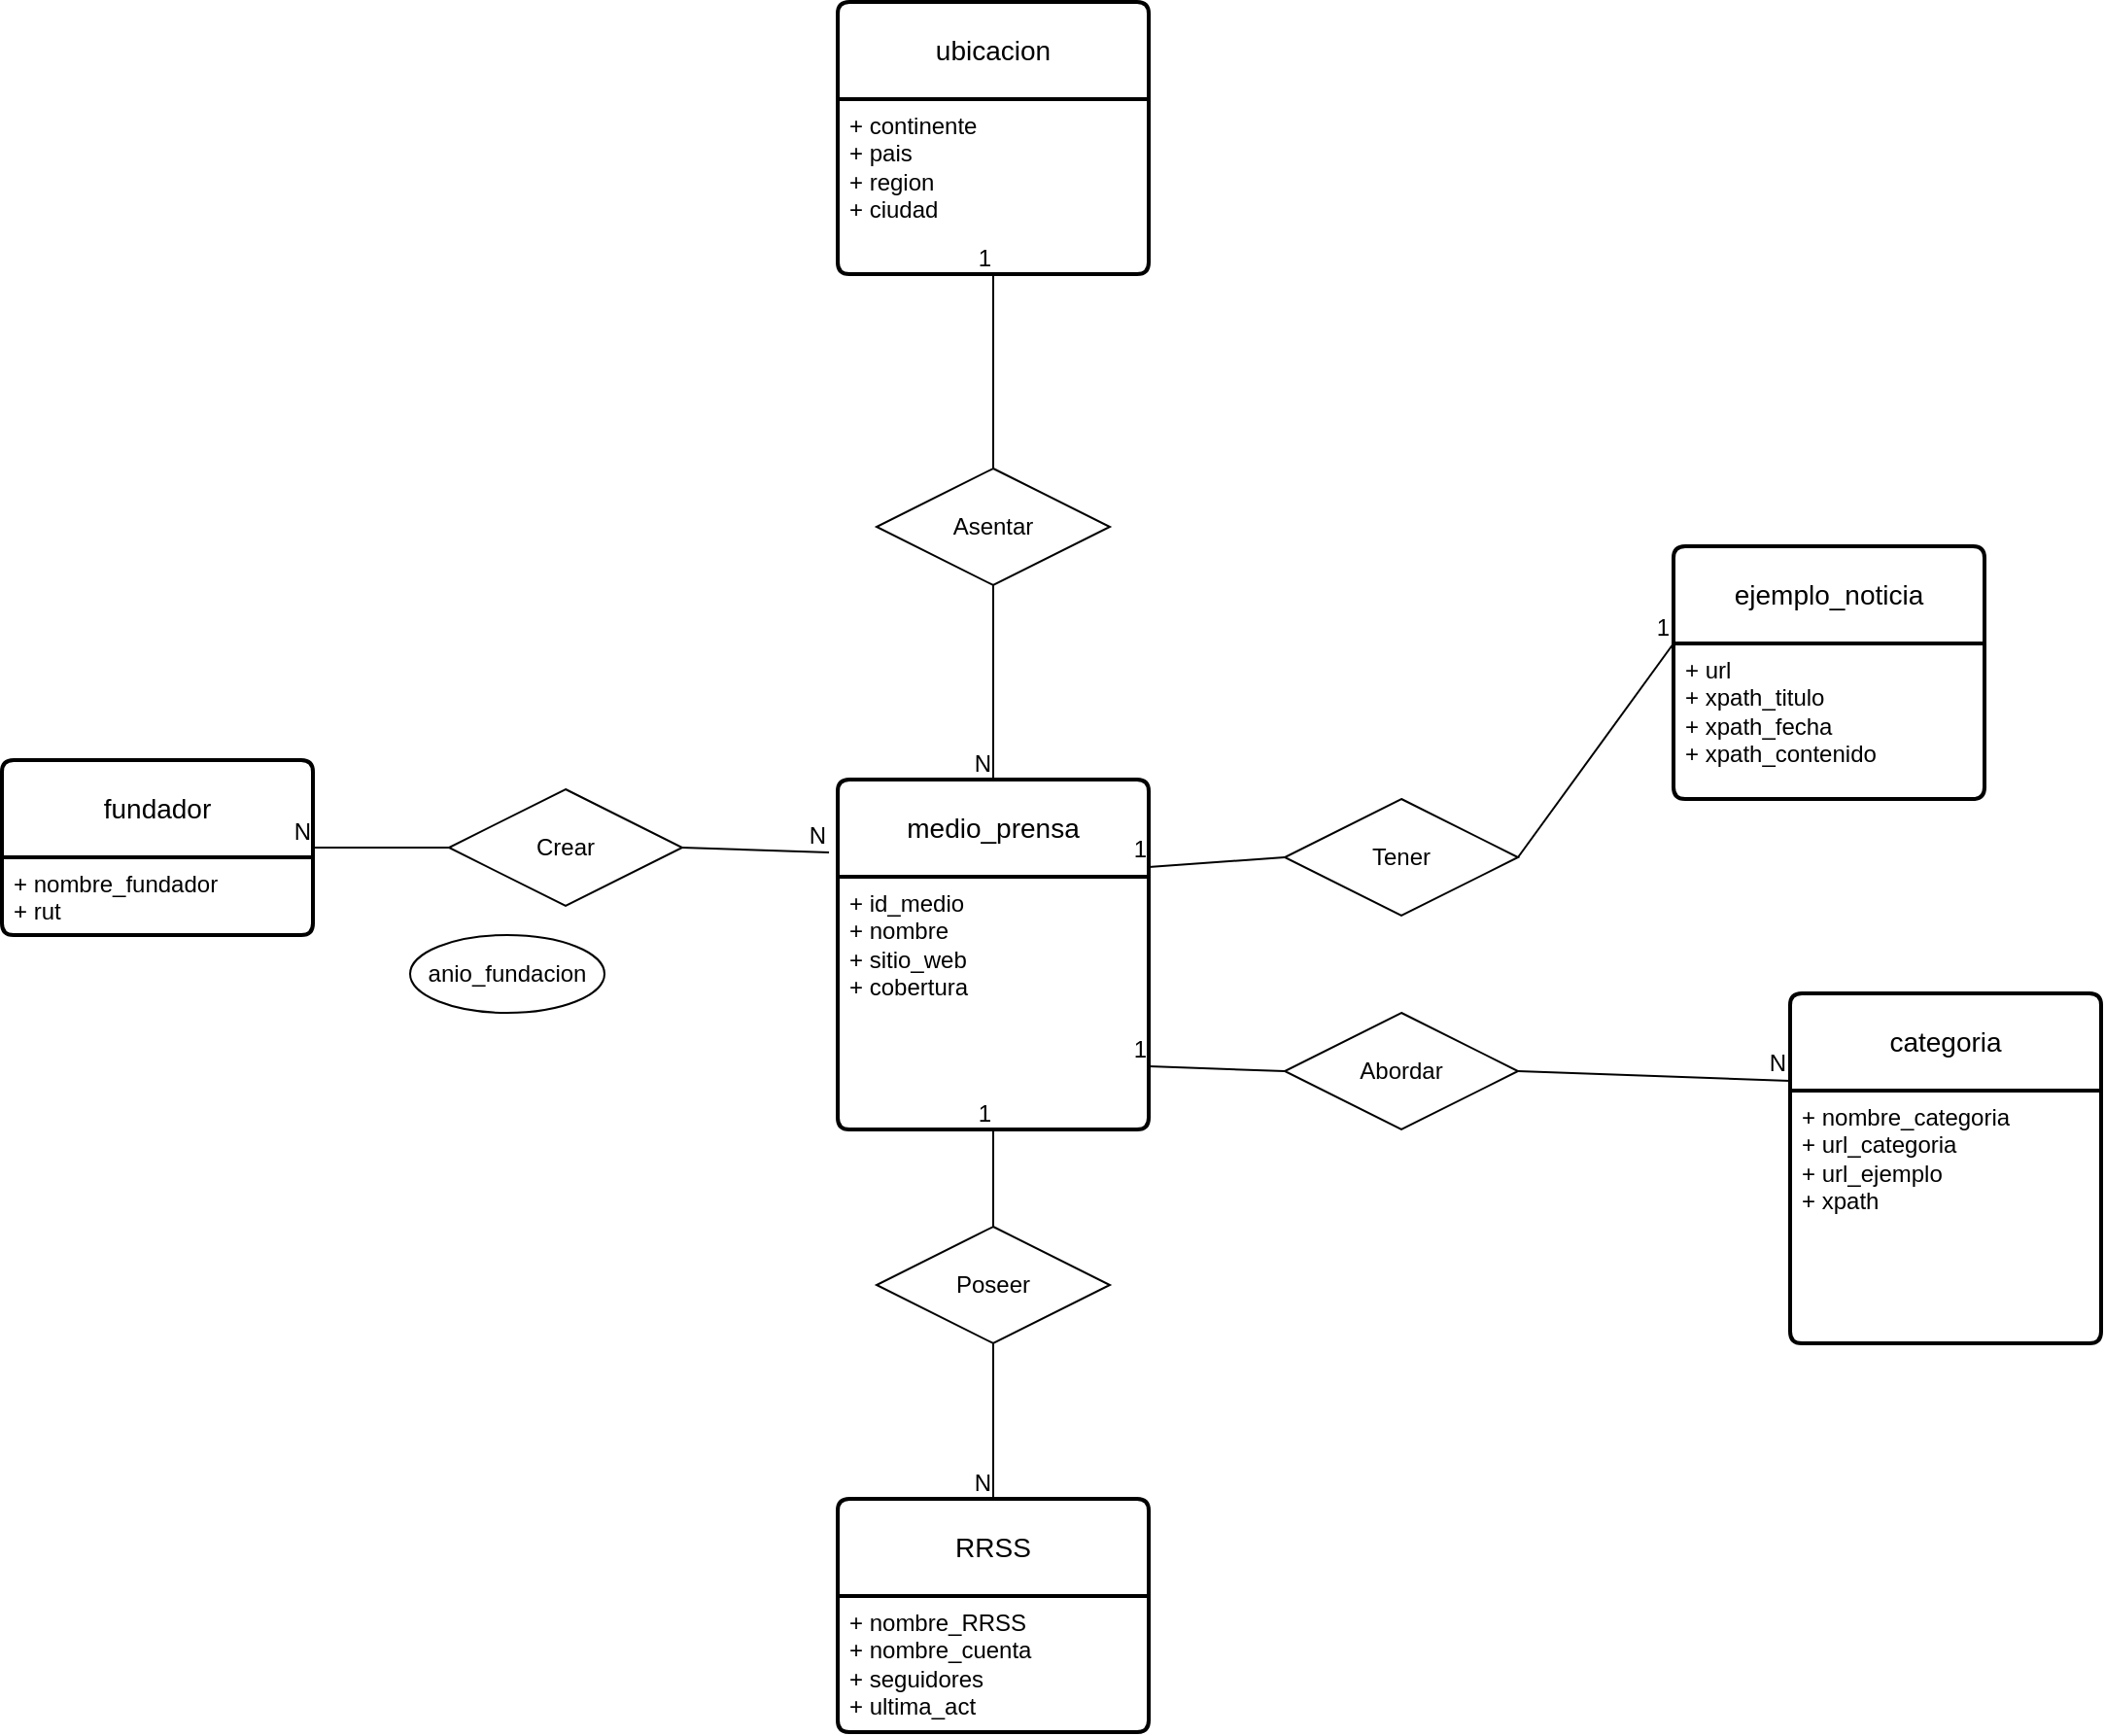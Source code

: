 <mxfile version="21.3.7" type="device">
  <diagram id="R2lEEEUBdFMjLlhIrx00" name="Page-1">
    <mxGraphModel dx="3074" dy="2151" grid="1" gridSize="10" guides="1" tooltips="1" connect="1" arrows="1" fold="1" page="1" pageScale="1" pageWidth="850" pageHeight="1100" math="0" shadow="0" extFonts="Permanent Marker^https://fonts.googleapis.com/css?family=Permanent+Marker">
      <root>
        <mxCell id="0" />
        <mxCell id="1" parent="0" />
        <mxCell id="KC0GCR72iDFEBpf8ADcb-1" value="medio_prensa" style="swimlane;childLayout=stackLayout;horizontal=1;startSize=50;horizontalStack=0;rounded=1;fontSize=14;fontStyle=0;strokeWidth=2;resizeParent=0;resizeLast=1;shadow=0;dashed=0;align=center;arcSize=4;whiteSpace=wrap;html=1;" vertex="1" parent="1">
          <mxGeometry x="410" y="240" width="160" height="180" as="geometry" />
        </mxCell>
        <mxCell id="KC0GCR72iDFEBpf8ADcb-2" value="+ id_medio&lt;br&gt;+ nombre&lt;br&gt;+ sitio_web&lt;br&gt;+ cobertura" style="align=left;strokeColor=none;fillColor=none;spacingLeft=4;fontSize=12;verticalAlign=top;resizable=0;rotatable=0;part=1;html=1;" vertex="1" parent="KC0GCR72iDFEBpf8ADcb-1">
          <mxGeometry y="50" width="160" height="130" as="geometry" />
        </mxCell>
        <mxCell id="KC0GCR72iDFEBpf8ADcb-3" value="RRSS" style="swimlane;childLayout=stackLayout;horizontal=1;startSize=50;horizontalStack=0;rounded=1;fontSize=14;fontStyle=0;strokeWidth=2;resizeParent=0;resizeLast=1;shadow=0;dashed=0;align=center;arcSize=4;whiteSpace=wrap;html=1;" vertex="1" parent="1">
          <mxGeometry x="410" y="610" width="160" height="120" as="geometry" />
        </mxCell>
        <mxCell id="KC0GCR72iDFEBpf8ADcb-4" value="+ nombre_RRSS&lt;br&gt;+ nombre_cuenta&lt;br&gt;+ seguidores&lt;br&gt;+ ultima_act" style="align=left;strokeColor=none;fillColor=none;spacingLeft=4;fontSize=12;verticalAlign=top;resizable=0;rotatable=0;part=1;html=1;" vertex="1" parent="KC0GCR72iDFEBpf8ADcb-3">
          <mxGeometry y="50" width="160" height="70" as="geometry" />
        </mxCell>
        <mxCell id="KC0GCR72iDFEBpf8ADcb-5" value="Poseer" style="shape=rhombus;perimeter=rhombusPerimeter;whiteSpace=wrap;html=1;align=center;" vertex="1" parent="1">
          <mxGeometry x="430" y="470" width="120" height="60" as="geometry" />
        </mxCell>
        <mxCell id="KC0GCR72iDFEBpf8ADcb-9" value="" style="endArrow=none;html=1;rounded=0;entryX=0.5;entryY=1;entryDx=0;entryDy=0;exitX=0.5;exitY=0;exitDx=0;exitDy=0;" edge="1" parent="1" source="KC0GCR72iDFEBpf8ADcb-5" target="KC0GCR72iDFEBpf8ADcb-2">
          <mxGeometry relative="1" as="geometry">
            <mxPoint x="320" y="480" as="sourcePoint" />
            <mxPoint x="480" y="480" as="targetPoint" />
          </mxGeometry>
        </mxCell>
        <mxCell id="KC0GCR72iDFEBpf8ADcb-10" value="1" style="resizable=0;html=1;whiteSpace=wrap;align=right;verticalAlign=bottom;" connectable="0" vertex="1" parent="KC0GCR72iDFEBpf8ADcb-9">
          <mxGeometry x="1" relative="1" as="geometry" />
        </mxCell>
        <mxCell id="KC0GCR72iDFEBpf8ADcb-11" value="" style="endArrow=none;html=1;rounded=0;entryX=0.5;entryY=0;entryDx=0;entryDy=0;exitX=0.5;exitY=1;exitDx=0;exitDy=0;" edge="1" parent="1" source="KC0GCR72iDFEBpf8ADcb-5" target="KC0GCR72iDFEBpf8ADcb-3">
          <mxGeometry relative="1" as="geometry">
            <mxPoint x="500" y="480" as="sourcePoint" />
            <mxPoint x="500" y="430" as="targetPoint" />
          </mxGeometry>
        </mxCell>
        <mxCell id="KC0GCR72iDFEBpf8ADcb-12" value="N" style="resizable=0;html=1;whiteSpace=wrap;align=right;verticalAlign=bottom;" connectable="0" vertex="1" parent="KC0GCR72iDFEBpf8ADcb-11">
          <mxGeometry x="1" relative="1" as="geometry" />
        </mxCell>
        <mxCell id="KC0GCR72iDFEBpf8ADcb-13" value="ejemplo_noticia" style="swimlane;childLayout=stackLayout;horizontal=1;startSize=50;horizontalStack=0;rounded=1;fontSize=14;fontStyle=0;strokeWidth=2;resizeParent=0;resizeLast=1;shadow=0;dashed=0;align=center;arcSize=4;whiteSpace=wrap;html=1;" vertex="1" parent="1">
          <mxGeometry x="840" y="120" width="160" height="130" as="geometry" />
        </mxCell>
        <mxCell id="KC0GCR72iDFEBpf8ADcb-14" value="+ url&lt;br&gt;+ xpath_titulo&lt;br&gt;+ xpath_fecha&lt;br&gt;+ xpath_contenido" style="align=left;strokeColor=none;fillColor=none;spacingLeft=4;fontSize=12;verticalAlign=top;resizable=0;rotatable=0;part=1;html=1;" vertex="1" parent="KC0GCR72iDFEBpf8ADcb-13">
          <mxGeometry y="50" width="160" height="80" as="geometry" />
        </mxCell>
        <mxCell id="KC0GCR72iDFEBpf8ADcb-15" value="Tener" style="shape=rhombus;perimeter=rhombusPerimeter;whiteSpace=wrap;html=1;align=center;" vertex="1" parent="1">
          <mxGeometry x="640" y="250" width="120" height="60" as="geometry" />
        </mxCell>
        <mxCell id="KC0GCR72iDFEBpf8ADcb-16" value="" style="endArrow=none;html=1;rounded=0;entryX=0;entryY=0;entryDx=0;entryDy=0;exitX=1;exitY=0.5;exitDx=0;exitDy=0;" edge="1" parent="1" source="KC0GCR72iDFEBpf8ADcb-15" target="KC0GCR72iDFEBpf8ADcb-14">
          <mxGeometry relative="1" as="geometry">
            <mxPoint x="600" y="480" as="sourcePoint" />
            <mxPoint x="760" y="480" as="targetPoint" />
          </mxGeometry>
        </mxCell>
        <mxCell id="KC0GCR72iDFEBpf8ADcb-17" value="1" style="resizable=0;html=1;whiteSpace=wrap;align=right;verticalAlign=bottom;" connectable="0" vertex="1" parent="KC0GCR72iDFEBpf8ADcb-16">
          <mxGeometry x="1" relative="1" as="geometry" />
        </mxCell>
        <mxCell id="KC0GCR72iDFEBpf8ADcb-18" value="" style="endArrow=none;html=1;rounded=0;entryX=1;entryY=0.25;entryDx=0;entryDy=0;exitX=0;exitY=0.5;exitDx=0;exitDy=0;" edge="1" parent="1" source="KC0GCR72iDFEBpf8ADcb-15" target="KC0GCR72iDFEBpf8ADcb-1">
          <mxGeometry relative="1" as="geometry">
            <mxPoint x="600" y="235" as="sourcePoint" />
            <mxPoint x="640" y="335" as="targetPoint" />
          </mxGeometry>
        </mxCell>
        <mxCell id="KC0GCR72iDFEBpf8ADcb-19" value="1" style="resizable=0;html=1;whiteSpace=wrap;align=right;verticalAlign=bottom;" connectable="0" vertex="1" parent="KC0GCR72iDFEBpf8ADcb-18">
          <mxGeometry x="1" relative="1" as="geometry" />
        </mxCell>
        <mxCell id="KC0GCR72iDFEBpf8ADcb-20" value="fundador" style="swimlane;childLayout=stackLayout;horizontal=1;startSize=50;horizontalStack=0;rounded=1;fontSize=14;fontStyle=0;strokeWidth=2;resizeParent=0;resizeLast=1;shadow=0;dashed=0;align=center;arcSize=4;whiteSpace=wrap;html=1;" vertex="1" parent="1">
          <mxGeometry x="-20" y="230" width="160" height="90" as="geometry" />
        </mxCell>
        <mxCell id="KC0GCR72iDFEBpf8ADcb-21" value="+ nombre_fundador&lt;br&gt;+ rut" style="align=left;strokeColor=none;fillColor=none;spacingLeft=4;fontSize=12;verticalAlign=top;resizable=0;rotatable=0;part=1;html=1;" vertex="1" parent="KC0GCR72iDFEBpf8ADcb-20">
          <mxGeometry y="50" width="160" height="40" as="geometry" />
        </mxCell>
        <mxCell id="KC0GCR72iDFEBpf8ADcb-22" value="Crear" style="shape=rhombus;perimeter=rhombusPerimeter;whiteSpace=wrap;html=1;align=center;" vertex="1" parent="1">
          <mxGeometry x="210" y="245" width="120" height="60" as="geometry" />
        </mxCell>
        <mxCell id="KC0GCR72iDFEBpf8ADcb-23" value="" style="endArrow=none;html=1;rounded=0;entryX=1;entryY=0.5;entryDx=0;entryDy=0;" edge="1" parent="1" source="KC0GCR72iDFEBpf8ADcb-22" target="KC0GCR72iDFEBpf8ADcb-20">
          <mxGeometry relative="1" as="geometry">
            <mxPoint x="210" y="270" as="sourcePoint" />
            <mxPoint x="140" y="275" as="targetPoint" />
          </mxGeometry>
        </mxCell>
        <mxCell id="KC0GCR72iDFEBpf8ADcb-24" value="N" style="resizable=0;html=1;whiteSpace=wrap;align=right;verticalAlign=bottom;" connectable="0" vertex="1" parent="KC0GCR72iDFEBpf8ADcb-23">
          <mxGeometry x="1" relative="1" as="geometry" />
        </mxCell>
        <mxCell id="KC0GCR72iDFEBpf8ADcb-25" value="" style="endArrow=none;html=1;rounded=0;entryX=-0.028;entryY=0.208;entryDx=0;entryDy=0;exitX=1;exitY=0.5;exitDx=0;exitDy=0;entryPerimeter=0;" edge="1" parent="1" source="KC0GCR72iDFEBpf8ADcb-22" target="KC0GCR72iDFEBpf8ADcb-1">
          <mxGeometry relative="1" as="geometry">
            <mxPoint x="300" y="329.5" as="sourcePoint" />
            <mxPoint x="380" y="329.5" as="targetPoint" />
          </mxGeometry>
        </mxCell>
        <mxCell id="KC0GCR72iDFEBpf8ADcb-26" value="N" style="resizable=0;html=1;whiteSpace=wrap;align=right;verticalAlign=bottom;" connectable="0" vertex="1" parent="KC0GCR72iDFEBpf8ADcb-25">
          <mxGeometry x="1" relative="1" as="geometry" />
        </mxCell>
        <mxCell id="KC0GCR72iDFEBpf8ADcb-27" value="ubicacion" style="swimlane;childLayout=stackLayout;horizontal=1;startSize=50;horizontalStack=0;rounded=1;fontSize=14;fontStyle=0;strokeWidth=2;resizeParent=0;resizeLast=1;shadow=0;dashed=0;align=center;arcSize=4;whiteSpace=wrap;html=1;" vertex="1" parent="1">
          <mxGeometry x="410" y="-160" width="160" height="140" as="geometry" />
        </mxCell>
        <mxCell id="KC0GCR72iDFEBpf8ADcb-28" value="+ continente&lt;br&gt;+ pais&lt;br&gt;+ region&lt;br&gt;+ ciudad" style="align=left;strokeColor=none;fillColor=none;spacingLeft=4;fontSize=12;verticalAlign=top;resizable=0;rotatable=0;part=1;html=1;" vertex="1" parent="KC0GCR72iDFEBpf8ADcb-27">
          <mxGeometry y="50" width="160" height="90" as="geometry" />
        </mxCell>
        <mxCell id="KC0GCR72iDFEBpf8ADcb-30" value="Asentar" style="shape=rhombus;perimeter=rhombusPerimeter;whiteSpace=wrap;html=1;align=center;" vertex="1" parent="1">
          <mxGeometry x="430" y="80" width="120" height="60" as="geometry" />
        </mxCell>
        <mxCell id="KC0GCR72iDFEBpf8ADcb-31" value="" style="endArrow=none;html=1;rounded=0;exitX=0.5;exitY=1;exitDx=0;exitDy=0;" edge="1" parent="1" source="KC0GCR72iDFEBpf8ADcb-30" target="KC0GCR72iDFEBpf8ADcb-1">
          <mxGeometry relative="1" as="geometry">
            <mxPoint x="510" y="190" as="sourcePoint" />
            <mxPoint x="586" y="192" as="targetPoint" />
          </mxGeometry>
        </mxCell>
        <mxCell id="KC0GCR72iDFEBpf8ADcb-32" value="N" style="resizable=0;html=1;whiteSpace=wrap;align=right;verticalAlign=bottom;" connectable="0" vertex="1" parent="KC0GCR72iDFEBpf8ADcb-31">
          <mxGeometry x="1" relative="1" as="geometry" />
        </mxCell>
        <mxCell id="KC0GCR72iDFEBpf8ADcb-33" value="" style="endArrow=none;html=1;rounded=0;entryX=0.5;entryY=1;entryDx=0;entryDy=0;exitX=0.5;exitY=0;exitDx=0;exitDy=0;" edge="1" parent="1" source="KC0GCR72iDFEBpf8ADcb-30" target="KC0GCR72iDFEBpf8ADcb-28">
          <mxGeometry relative="1" as="geometry">
            <mxPoint x="400" y="310" as="sourcePoint" />
            <mxPoint x="560" y="310" as="targetPoint" />
          </mxGeometry>
        </mxCell>
        <mxCell id="KC0GCR72iDFEBpf8ADcb-34" value="1" style="resizable=0;html=1;whiteSpace=wrap;align=right;verticalAlign=bottom;" connectable="0" vertex="1" parent="KC0GCR72iDFEBpf8ADcb-33">
          <mxGeometry x="1" relative="1" as="geometry" />
        </mxCell>
        <mxCell id="KC0GCR72iDFEBpf8ADcb-35" value="categoria" style="swimlane;childLayout=stackLayout;horizontal=1;startSize=50;horizontalStack=0;rounded=1;fontSize=14;fontStyle=0;strokeWidth=2;resizeParent=0;resizeLast=1;shadow=0;dashed=0;align=center;arcSize=4;whiteSpace=wrap;html=1;" vertex="1" parent="1">
          <mxGeometry x="900" y="350" width="160" height="180" as="geometry" />
        </mxCell>
        <mxCell id="KC0GCR72iDFEBpf8ADcb-36" value="+ nombre_categoria&lt;br&gt;+ url_categoria&lt;br&gt;+ url_ejemplo&lt;br&gt;+ xpath" style="align=left;strokeColor=none;fillColor=none;spacingLeft=4;fontSize=12;verticalAlign=top;resizable=0;rotatable=0;part=1;html=1;" vertex="1" parent="KC0GCR72iDFEBpf8ADcb-35">
          <mxGeometry y="50" width="160" height="130" as="geometry" />
        </mxCell>
        <mxCell id="KC0GCR72iDFEBpf8ADcb-37" value="Abordar" style="shape=rhombus;perimeter=rhombusPerimeter;whiteSpace=wrap;html=1;align=center;" vertex="1" parent="1">
          <mxGeometry x="640" y="360" width="120" height="60" as="geometry" />
        </mxCell>
        <mxCell id="KC0GCR72iDFEBpf8ADcb-38" value="" style="endArrow=none;html=1;rounded=0;entryX=0;entryY=0.25;entryDx=0;entryDy=0;exitX=1;exitY=0.5;exitDx=0;exitDy=0;" edge="1" parent="1" source="KC0GCR72iDFEBpf8ADcb-37" target="KC0GCR72iDFEBpf8ADcb-35">
          <mxGeometry relative="1" as="geometry">
            <mxPoint x="700" y="529" as="sourcePoint" />
            <mxPoint x="780" y="529" as="targetPoint" />
          </mxGeometry>
        </mxCell>
        <mxCell id="KC0GCR72iDFEBpf8ADcb-39" value="N" style="resizable=0;html=1;whiteSpace=wrap;align=right;verticalAlign=bottom;" connectable="0" vertex="1" parent="KC0GCR72iDFEBpf8ADcb-38">
          <mxGeometry x="1" relative="1" as="geometry" />
        </mxCell>
        <mxCell id="KC0GCR72iDFEBpf8ADcb-40" value="" style="endArrow=none;html=1;rounded=0;entryX=1;entryY=0.75;entryDx=0;entryDy=0;exitX=0;exitY=0.5;exitDx=0;exitDy=0;" edge="1" parent="1" source="KC0GCR72iDFEBpf8ADcb-37" target="KC0GCR72iDFEBpf8ADcb-2">
          <mxGeometry relative="1" as="geometry">
            <mxPoint x="650" y="290" as="sourcePoint" />
            <mxPoint x="580" y="295" as="targetPoint" />
          </mxGeometry>
        </mxCell>
        <mxCell id="KC0GCR72iDFEBpf8ADcb-41" value="1" style="resizable=0;html=1;whiteSpace=wrap;align=right;verticalAlign=bottom;" connectable="0" vertex="1" parent="KC0GCR72iDFEBpf8ADcb-40">
          <mxGeometry x="1" relative="1" as="geometry" />
        </mxCell>
        <mxCell id="KC0GCR72iDFEBpf8ADcb-44" value="anio_fundacion" style="ellipse;whiteSpace=wrap;html=1;align=center;" vertex="1" parent="1">
          <mxGeometry x="190" y="320" width="100" height="40" as="geometry" />
        </mxCell>
      </root>
    </mxGraphModel>
  </diagram>
</mxfile>
